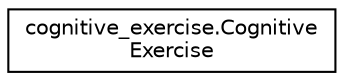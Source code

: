 digraph "Graphical Class Hierarchy"
{
  edge [fontname="Helvetica",fontsize="10",labelfontname="Helvetica",labelfontsize="10"];
  node [fontname="Helvetica",fontsize="10",shape=record];
  rankdir="LR";
  Node1 [label="cognitive_exercise.Cognitive\lExercise",height=0.2,width=0.4,color="black", fillcolor="white", style="filled",URL="$classcognitive__exercise_1_1CognitiveExercise.html",tooltip="The Cognitive exercise ros node. "];
}
